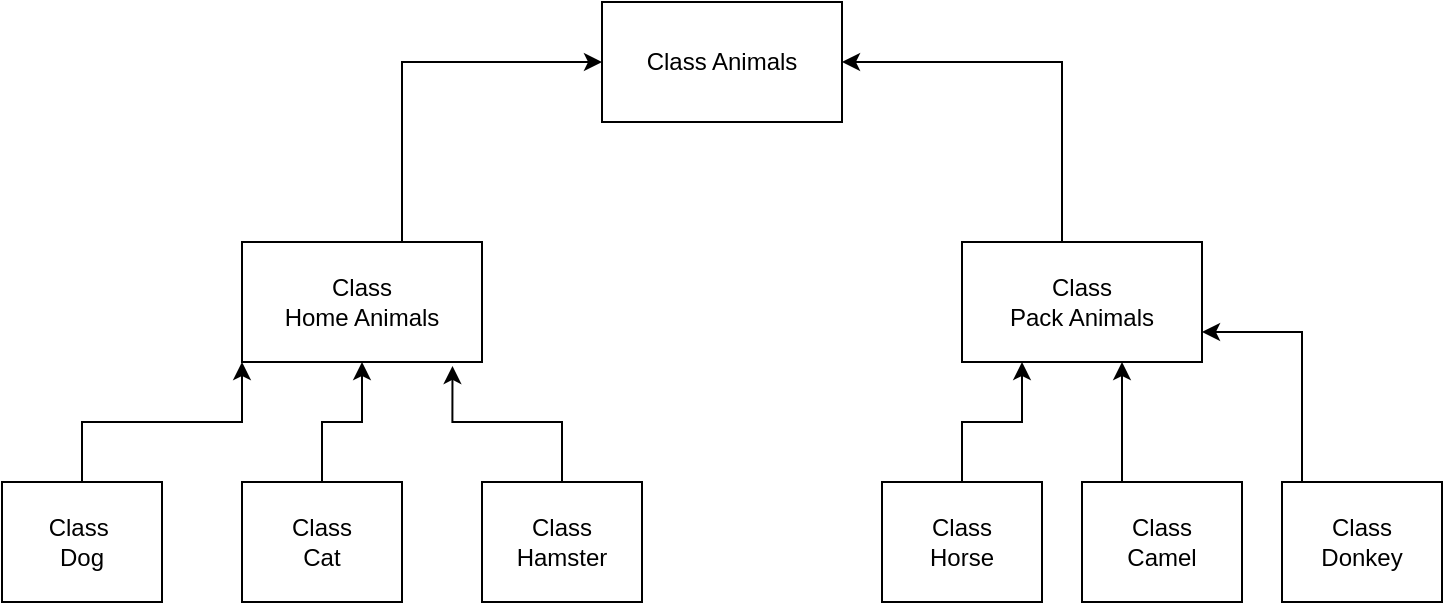 <mxfile version="20.7.4" type="device"><diagram id="getNTjJVjRr8vTnzob9k" name="Страница 1"><mxGraphModel dx="1050" dy="542" grid="1" gridSize="10" guides="1" tooltips="1" connect="1" arrows="1" fold="1" page="1" pageScale="1" pageWidth="827" pageHeight="1169" math="0" shadow="0"><root><mxCell id="0"/><mxCell id="1" parent="0"/><mxCell id="zVb-G9gojV5lvtSeFFHi-1" value="Class Animals&lt;br&gt;" style="rounded=0;whiteSpace=wrap;html=1;" vertex="1" parent="1"><mxGeometry x="380" y="40" width="120" height="60" as="geometry"/></mxCell><mxCell id="zVb-G9gojV5lvtSeFFHi-17" style="edgeStyle=orthogonalEdgeStyle;rounded=0;orthogonalLoop=1;jettySize=auto;html=1;entryX=0;entryY=0.5;entryDx=0;entryDy=0;" edge="1" parent="1" source="zVb-G9gojV5lvtSeFFHi-3" target="zVb-G9gojV5lvtSeFFHi-1"><mxGeometry relative="1" as="geometry"><Array as="points"><mxPoint x="280" y="70"/></Array></mxGeometry></mxCell><mxCell id="zVb-G9gojV5lvtSeFFHi-3" value="Class&lt;br&gt;Home Animals" style="rounded=0;whiteSpace=wrap;html=1;" vertex="1" parent="1"><mxGeometry x="200" y="160" width="120" height="60" as="geometry"/></mxCell><mxCell id="zVb-G9gojV5lvtSeFFHi-18" style="edgeStyle=orthogonalEdgeStyle;rounded=0;orthogonalLoop=1;jettySize=auto;html=1;entryX=1;entryY=0.5;entryDx=0;entryDy=0;" edge="1" parent="1" source="zVb-G9gojV5lvtSeFFHi-4" target="zVb-G9gojV5lvtSeFFHi-1"><mxGeometry relative="1" as="geometry"><Array as="points"><mxPoint x="610" y="70"/></Array></mxGeometry></mxCell><mxCell id="zVb-G9gojV5lvtSeFFHi-4" value="Class&lt;br&gt;Pack Animals" style="rounded=0;whiteSpace=wrap;html=1;" vertex="1" parent="1"><mxGeometry x="560" y="160" width="120" height="60" as="geometry"/></mxCell><mxCell id="zVb-G9gojV5lvtSeFFHi-11" style="edgeStyle=orthogonalEdgeStyle;rounded=0;orthogonalLoop=1;jettySize=auto;html=1;entryX=0;entryY=1;entryDx=0;entryDy=0;" edge="1" parent="1" source="zVb-G9gojV5lvtSeFFHi-5" target="zVb-G9gojV5lvtSeFFHi-3"><mxGeometry relative="1" as="geometry"><mxPoint x="110" y="200" as="targetPoint"/><Array as="points"><mxPoint x="120" y="250"/><mxPoint x="200" y="250"/></Array></mxGeometry></mxCell><mxCell id="zVb-G9gojV5lvtSeFFHi-5" value="Class&amp;nbsp;&lt;br&gt;Dog" style="rounded=0;whiteSpace=wrap;html=1;" vertex="1" parent="1"><mxGeometry x="80" y="280" width="80" height="60" as="geometry"/></mxCell><mxCell id="zVb-G9gojV5lvtSeFFHi-12" style="edgeStyle=orthogonalEdgeStyle;rounded=0;orthogonalLoop=1;jettySize=auto;html=1;entryX=0.5;entryY=1;entryDx=0;entryDy=0;" edge="1" parent="1" source="zVb-G9gojV5lvtSeFFHi-6" target="zVb-G9gojV5lvtSeFFHi-3"><mxGeometry relative="1" as="geometry"/></mxCell><mxCell id="zVb-G9gojV5lvtSeFFHi-6" value="Class&lt;br&gt;Cat" style="rounded=0;whiteSpace=wrap;html=1;" vertex="1" parent="1"><mxGeometry x="200" y="280" width="80" height="60" as="geometry"/></mxCell><mxCell id="zVb-G9gojV5lvtSeFFHi-13" style="edgeStyle=orthogonalEdgeStyle;rounded=0;orthogonalLoop=1;jettySize=auto;html=1;entryX=0.877;entryY=1.033;entryDx=0;entryDy=0;entryPerimeter=0;" edge="1" parent="1" source="zVb-G9gojV5lvtSeFFHi-7" target="zVb-G9gojV5lvtSeFFHi-3"><mxGeometry relative="1" as="geometry"/></mxCell><mxCell id="zVb-G9gojV5lvtSeFFHi-7" value="Class&lt;br&gt;Hamster" style="rounded=0;whiteSpace=wrap;html=1;" vertex="1" parent="1"><mxGeometry x="320" y="280" width="80" height="60" as="geometry"/></mxCell><mxCell id="zVb-G9gojV5lvtSeFFHi-14" style="edgeStyle=orthogonalEdgeStyle;rounded=0;orthogonalLoop=1;jettySize=auto;html=1;entryX=0.25;entryY=1;entryDx=0;entryDy=0;" edge="1" parent="1" source="zVb-G9gojV5lvtSeFFHi-8" target="zVb-G9gojV5lvtSeFFHi-4"><mxGeometry relative="1" as="geometry"/></mxCell><mxCell id="zVb-G9gojV5lvtSeFFHi-8" value="Class&lt;br&gt;Horse" style="rounded=0;whiteSpace=wrap;html=1;" vertex="1" parent="1"><mxGeometry x="520" y="280" width="80" height="60" as="geometry"/></mxCell><mxCell id="zVb-G9gojV5lvtSeFFHi-16" style="edgeStyle=orthogonalEdgeStyle;rounded=0;orthogonalLoop=1;jettySize=auto;html=1;entryX=1;entryY=0.75;entryDx=0;entryDy=0;" edge="1" parent="1" source="zVb-G9gojV5lvtSeFFHi-9" target="zVb-G9gojV5lvtSeFFHi-4"><mxGeometry relative="1" as="geometry"><Array as="points"><mxPoint x="730" y="205"/></Array></mxGeometry></mxCell><mxCell id="zVb-G9gojV5lvtSeFFHi-9" value="Class&lt;br&gt;Donkey" style="rounded=0;whiteSpace=wrap;html=1;" vertex="1" parent="1"><mxGeometry x="720" y="280" width="80" height="60" as="geometry"/></mxCell><mxCell id="zVb-G9gojV5lvtSeFFHi-15" style="edgeStyle=orthogonalEdgeStyle;rounded=0;orthogonalLoop=1;jettySize=auto;html=1;" edge="1" parent="1" source="zVb-G9gojV5lvtSeFFHi-10"><mxGeometry x="1" y="20" relative="1" as="geometry"><mxPoint x="640" y="220" as="targetPoint"/><Array as="points"><mxPoint x="640" y="250"/><mxPoint x="640" y="250"/></Array><mxPoint as="offset"/></mxGeometry></mxCell><mxCell id="zVb-G9gojV5lvtSeFFHi-10" value="Class&lt;br&gt;Camel" style="rounded=0;whiteSpace=wrap;html=1;" vertex="1" parent="1"><mxGeometry x="620" y="280" width="80" height="60" as="geometry"/></mxCell></root></mxGraphModel></diagram></mxfile>